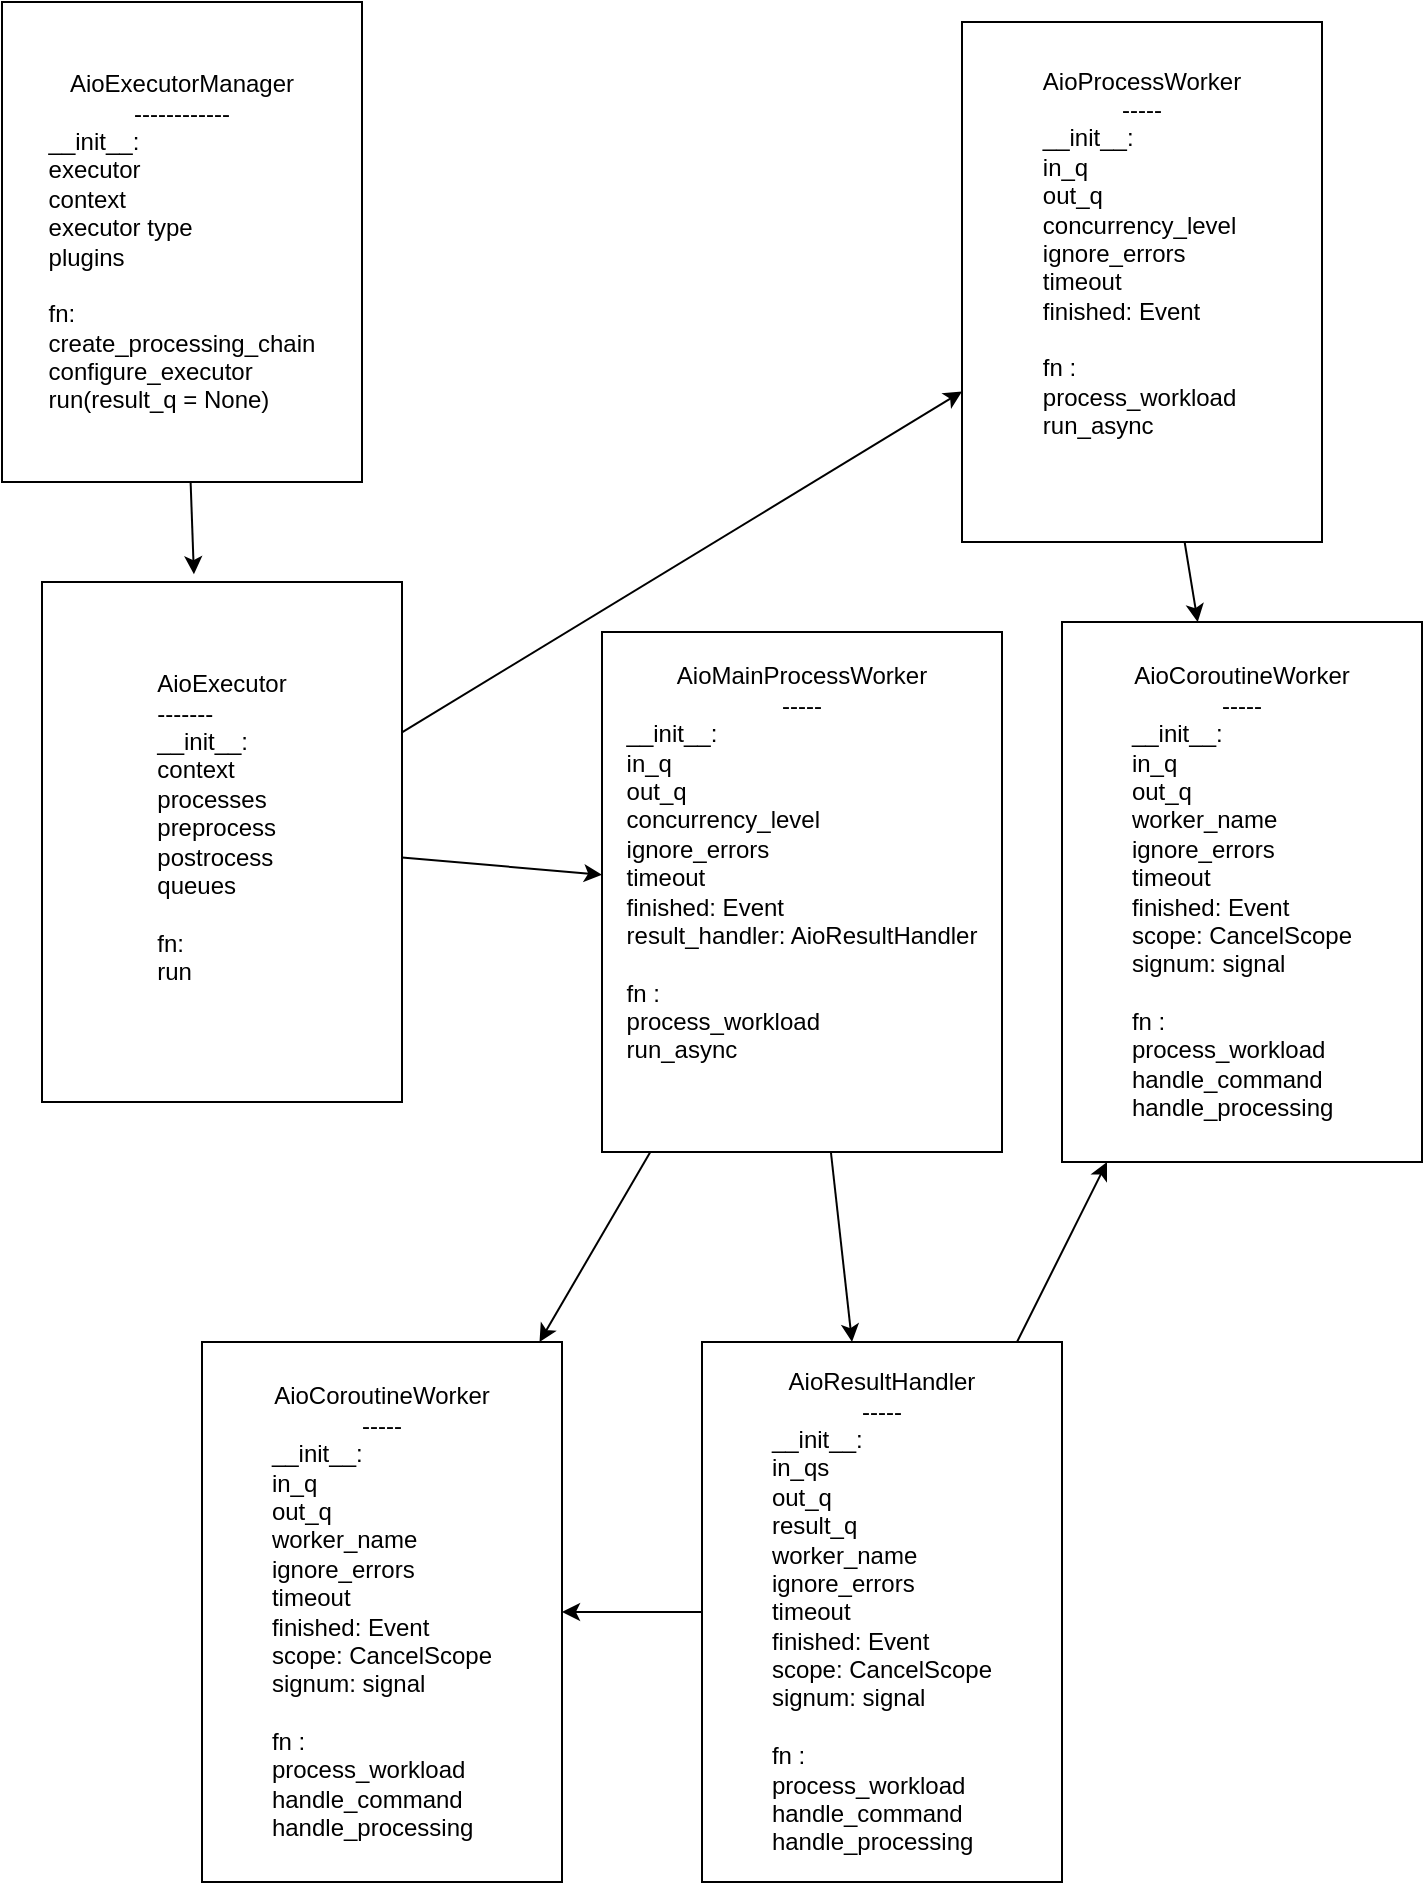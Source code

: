<mxfile>
    <diagram id="h2lcjQmsm_JIcWCe8NtB" name="Page-1">
        <mxGraphModel dx="1585" dy="551" grid="1" gridSize="10" guides="1" tooltips="1" connect="1" arrows="1" fold="1" page="1" pageScale="1" pageWidth="827" pageHeight="1169" math="0" shadow="0">
            <root>
                <mxCell id="0"/>
                <mxCell id="1" parent="0"/>
                <mxCell id="19" style="edgeStyle=none;html=1;entryX=0.422;entryY=-0.015;entryDx=0;entryDy=0;entryPerimeter=0;" parent="1" source="2" target="12" edge="1">
                    <mxGeometry relative="1" as="geometry"/>
                </mxCell>
                <mxCell id="2" value="AioExecutorManager&lt;br&gt;------------&lt;br&gt;&lt;div style=&quot;text-align: left&quot;&gt;__init__:&lt;/div&gt;&lt;div style=&quot;text-align: left&quot;&gt;executor&lt;/div&gt;&lt;div style=&quot;text-align: left&quot;&gt;context&lt;/div&gt;&lt;div style=&quot;text-align: left&quot;&gt;executor type&lt;/div&gt;&lt;div style=&quot;text-align: left&quot;&gt;plugins&lt;/div&gt;&lt;div style=&quot;text-align: left&quot;&gt;&lt;br&gt;&lt;/div&gt;&lt;div style=&quot;text-align: left&quot;&gt;fn:&lt;/div&gt;&lt;div style=&quot;text-align: left&quot;&gt;create_processing_chain&lt;/div&gt;&lt;div style=&quot;text-align: left&quot;&gt;configure_executor&lt;/div&gt;&lt;div style=&quot;text-align: left&quot;&gt;run(result_q = None)&lt;/div&gt;" style="rounded=0;whiteSpace=wrap;html=1;" parent="1" vertex="1">
                    <mxGeometry x="80" y="100" width="180" height="240" as="geometry"/>
                </mxCell>
                <mxCell id="15" value="" style="edgeStyle=none;html=1;" parent="1" source="12" target="14" edge="1">
                    <mxGeometry relative="1" as="geometry"/>
                </mxCell>
                <mxCell id="23" style="edgeStyle=none;html=1;" edge="1" parent="1" source="12" target="22">
                    <mxGeometry relative="1" as="geometry"/>
                </mxCell>
                <mxCell id="12" value="&lt;div style=&quot;text-align: left&quot;&gt;&lt;span&gt;AioExecutor&lt;/span&gt;&lt;/div&gt;&lt;div style=&quot;text-align: left&quot;&gt;&lt;span&gt;-------&lt;/span&gt;&lt;/div&gt;&lt;div style=&quot;text-align: left&quot;&gt;&lt;span&gt;__init__:&lt;/span&gt;&lt;/div&gt;&lt;div style=&quot;text-align: left&quot;&gt;&lt;span&gt;context&lt;/span&gt;&lt;/div&gt;&lt;div style=&quot;text-align: left&quot;&gt;&lt;span&gt;processes&lt;/span&gt;&lt;/div&gt;&lt;div style=&quot;text-align: left&quot;&gt;&lt;span&gt;preprocess&lt;/span&gt;&lt;/div&gt;&lt;div style=&quot;text-align: left&quot;&gt;&lt;span&gt;postrocess&lt;/span&gt;&lt;/div&gt;&lt;div style=&quot;text-align: left&quot;&gt;queues&lt;/div&gt;&lt;div style=&quot;text-align: left&quot;&gt;&lt;br&gt;&lt;/div&gt;&lt;div style=&quot;text-align: left&quot;&gt;fn:&lt;/div&gt;&lt;div style=&quot;text-align: left&quot;&gt;run&lt;/div&gt;&lt;div style=&quot;text-align: left&quot;&gt;&lt;span&gt;&lt;br&gt;&lt;/span&gt;&lt;/div&gt;" style="rounded=0;whiteSpace=wrap;html=1;align=center;" parent="1" vertex="1">
                    <mxGeometry x="100" y="390" width="180" height="260" as="geometry"/>
                </mxCell>
                <mxCell id="18" value="" style="edgeStyle=none;html=1;" parent="1" source="14" target="17" edge="1">
                    <mxGeometry relative="1" as="geometry"/>
                </mxCell>
                <mxCell id="14" value="AioProcessWorker&lt;br&gt;-----&lt;br&gt;&lt;div style=&quot;text-align: left&quot;&gt;__init__:&lt;/div&gt;&lt;div style=&quot;text-align: left&quot;&gt;in_q&lt;/div&gt;&lt;div style=&quot;text-align: left&quot;&gt;out_q&lt;/div&gt;&lt;div style=&quot;text-align: left&quot;&gt;concurrency_level&lt;/div&gt;&lt;div style=&quot;text-align: left&quot;&gt;ignore_errors&lt;/div&gt;&lt;div style=&quot;text-align: left&quot;&gt;timeout&lt;/div&gt;&lt;div style=&quot;text-align: left&quot;&gt;finished: Event&lt;/div&gt;&lt;div style=&quot;text-align: left&quot;&gt;&lt;br&gt;&lt;/div&gt;&lt;div style=&quot;text-align: left&quot;&gt;fn :&lt;/div&gt;&lt;div style=&quot;text-align: left&quot;&gt;process_workload&lt;/div&gt;&lt;div style=&quot;text-align: left&quot;&gt;run_async&lt;/div&gt;&lt;div style=&quot;text-align: left&quot;&gt;&lt;br&gt;&lt;/div&gt;&lt;div style=&quot;text-align: left&quot;&gt;&lt;br&gt;&lt;/div&gt;" style="rounded=0;whiteSpace=wrap;html=1;align=center;" parent="1" vertex="1">
                    <mxGeometry x="560" y="110" width="180" height="260" as="geometry"/>
                </mxCell>
                <mxCell id="17" value="AioCoroutineWorker&lt;br&gt;-----&lt;br&gt;&lt;div style=&quot;text-align: left&quot;&gt;__init__:&lt;/div&gt;&lt;div style=&quot;text-align: left&quot;&gt;in_q&lt;/div&gt;&lt;div style=&quot;text-align: left&quot;&gt;out_q&lt;/div&gt;&lt;div style=&quot;text-align: left&quot;&gt;worker_name&lt;/div&gt;&lt;div style=&quot;text-align: left&quot;&gt;ignore_errors&lt;/div&gt;&lt;div style=&quot;text-align: left&quot;&gt;timeout&lt;/div&gt;&lt;div style=&quot;text-align: left&quot;&gt;finished: Event&lt;/div&gt;&lt;div style=&quot;text-align: left&quot;&gt;scope: CancelScope&lt;/div&gt;&lt;div style=&quot;text-align: left&quot;&gt;signum: signal&lt;/div&gt;&lt;div style=&quot;text-align: left&quot;&gt;&lt;br&gt;&lt;/div&gt;&lt;div style=&quot;text-align: left&quot;&gt;fn :&lt;/div&gt;&lt;div style=&quot;text-align: left&quot;&gt;process_workload&lt;/div&gt;&lt;div style=&quot;text-align: left&quot;&gt;handle_command&lt;/div&gt;&lt;div style=&quot;text-align: left&quot;&gt;handle_processing&lt;/div&gt;" style="rounded=0;whiteSpace=wrap;html=1;align=center;" parent="1" vertex="1">
                    <mxGeometry x="610" y="410" width="180" height="270" as="geometry"/>
                </mxCell>
                <mxCell id="25" style="edgeStyle=none;html=1;" edge="1" parent="1" source="22" target="24">
                    <mxGeometry relative="1" as="geometry"/>
                </mxCell>
                <mxCell id="27" style="edgeStyle=none;html=1;" edge="1" parent="1" source="22" target="26">
                    <mxGeometry relative="1" as="geometry"/>
                </mxCell>
                <mxCell id="22" value="AioMainProcessWorker&lt;br&gt;-----&lt;br&gt;&lt;div style=&quot;text-align: left&quot;&gt;__init__:&lt;/div&gt;&lt;div style=&quot;text-align: left&quot;&gt;in_q&lt;/div&gt;&lt;div style=&quot;text-align: left&quot;&gt;out_q&lt;/div&gt;&lt;div style=&quot;text-align: left&quot;&gt;concurrency_level&lt;/div&gt;&lt;div style=&quot;text-align: left&quot;&gt;ignore_errors&lt;/div&gt;&lt;div style=&quot;text-align: left&quot;&gt;timeout&lt;/div&gt;&lt;div style=&quot;text-align: left&quot;&gt;finished: Event&lt;/div&gt;&lt;div style=&quot;text-align: left&quot;&gt;result_handler: AioResultHandler&lt;/div&gt;&lt;div style=&quot;text-align: left&quot;&gt;&lt;br&gt;&lt;/div&gt;&lt;div style=&quot;text-align: left&quot;&gt;fn :&lt;/div&gt;&lt;div style=&quot;text-align: left&quot;&gt;process_workload&lt;/div&gt;&lt;div style=&quot;text-align: left&quot;&gt;run_async&lt;/div&gt;&lt;div style=&quot;text-align: left&quot;&gt;&lt;br&gt;&lt;/div&gt;&lt;div style=&quot;text-align: left&quot;&gt;&lt;br&gt;&lt;/div&gt;" style="rounded=0;whiteSpace=wrap;html=1;align=center;" vertex="1" parent="1">
                    <mxGeometry x="380" y="415" width="200" height="260" as="geometry"/>
                </mxCell>
                <mxCell id="28" style="edgeStyle=none;html=1;" edge="1" parent="1" source="24" target="26">
                    <mxGeometry relative="1" as="geometry"/>
                </mxCell>
                <mxCell id="29" style="edgeStyle=none;html=1;" edge="1" parent="1" source="24" target="17">
                    <mxGeometry relative="1" as="geometry"/>
                </mxCell>
                <mxCell id="24" value="AioResultHandler&lt;br&gt;-----&lt;br&gt;&lt;div style=&quot;text-align: left&quot;&gt;__init__:&lt;/div&gt;&lt;div style=&quot;text-align: left&quot;&gt;in_qs&lt;/div&gt;&lt;div style=&quot;text-align: left&quot;&gt;out_q&lt;/div&gt;&lt;div style=&quot;text-align: left&quot;&gt;result_q&lt;/div&gt;&lt;div style=&quot;text-align: left&quot;&gt;worker_name&lt;/div&gt;&lt;div style=&quot;text-align: left&quot;&gt;ignore_errors&lt;/div&gt;&lt;div style=&quot;text-align: left&quot;&gt;timeout&lt;/div&gt;&lt;div style=&quot;text-align: left&quot;&gt;finished: Event&lt;/div&gt;&lt;div style=&quot;text-align: left&quot;&gt;scope: CancelScope&lt;/div&gt;&lt;div style=&quot;text-align: left&quot;&gt;signum: signal&lt;/div&gt;&lt;div style=&quot;text-align: left&quot;&gt;&lt;br&gt;&lt;/div&gt;&lt;div style=&quot;text-align: left&quot;&gt;fn :&lt;/div&gt;&lt;div style=&quot;text-align: left&quot;&gt;process_workload&lt;/div&gt;&lt;div style=&quot;text-align: left&quot;&gt;handle_command&lt;/div&gt;&lt;div style=&quot;text-align: left&quot;&gt;handle_processing&lt;/div&gt;" style="rounded=0;whiteSpace=wrap;html=1;align=center;" vertex="1" parent="1">
                    <mxGeometry x="430" y="770" width="180" height="270" as="geometry"/>
                </mxCell>
                <mxCell id="26" value="AioCoroutineWorker&lt;br&gt;-----&lt;br&gt;&lt;div style=&quot;text-align: left&quot;&gt;__init__:&lt;/div&gt;&lt;div style=&quot;text-align: left&quot;&gt;in_q&lt;/div&gt;&lt;div style=&quot;text-align: left&quot;&gt;out_q&lt;/div&gt;&lt;div style=&quot;text-align: left&quot;&gt;worker_name&lt;/div&gt;&lt;div style=&quot;text-align: left&quot;&gt;ignore_errors&lt;/div&gt;&lt;div style=&quot;text-align: left&quot;&gt;timeout&lt;/div&gt;&lt;div style=&quot;text-align: left&quot;&gt;finished: Event&lt;/div&gt;&lt;div style=&quot;text-align: left&quot;&gt;scope: CancelScope&lt;/div&gt;&lt;div style=&quot;text-align: left&quot;&gt;signum: signal&lt;/div&gt;&lt;div style=&quot;text-align: left&quot;&gt;&lt;br&gt;&lt;/div&gt;&lt;div style=&quot;text-align: left&quot;&gt;fn :&lt;/div&gt;&lt;div style=&quot;text-align: left&quot;&gt;process_workload&lt;/div&gt;&lt;div style=&quot;text-align: left&quot;&gt;handle_command&lt;/div&gt;&lt;div style=&quot;text-align: left&quot;&gt;handle_processing&lt;/div&gt;" style="rounded=0;whiteSpace=wrap;html=1;align=center;" vertex="1" parent="1">
                    <mxGeometry x="180" y="770" width="180" height="270" as="geometry"/>
                </mxCell>
            </root>
        </mxGraphModel>
    </diagram>
</mxfile>